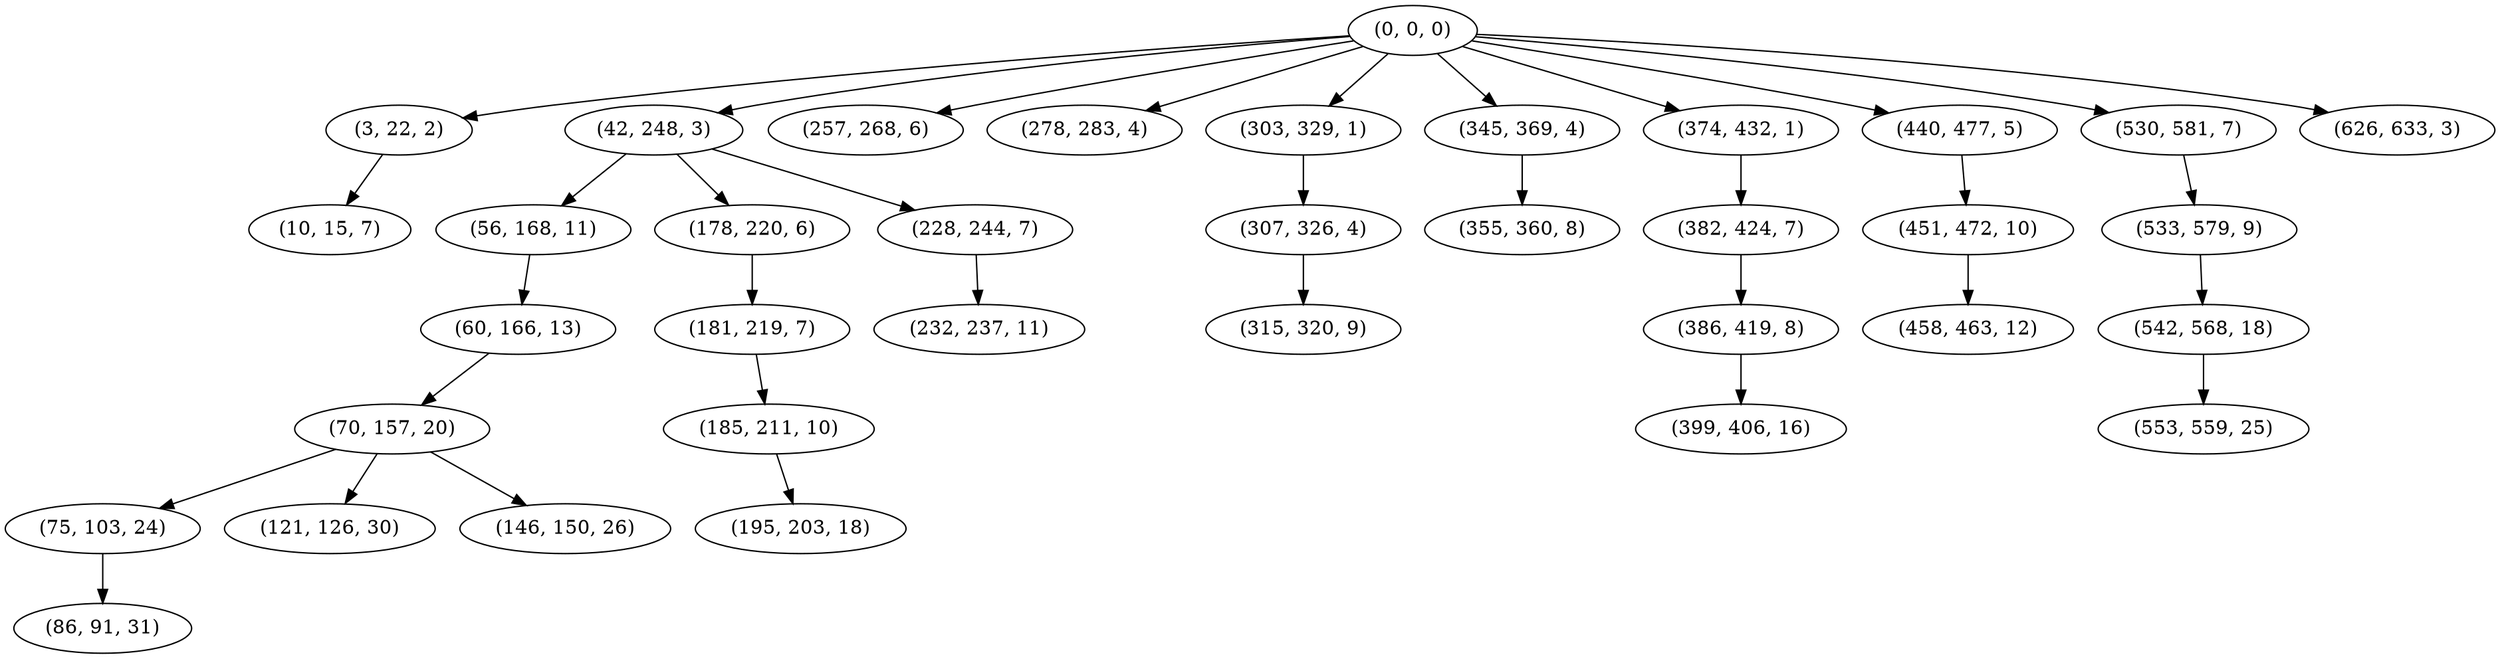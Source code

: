 digraph tree {
    "(0, 0, 0)";
    "(3, 22, 2)";
    "(10, 15, 7)";
    "(42, 248, 3)";
    "(56, 168, 11)";
    "(60, 166, 13)";
    "(70, 157, 20)";
    "(75, 103, 24)";
    "(86, 91, 31)";
    "(121, 126, 30)";
    "(146, 150, 26)";
    "(178, 220, 6)";
    "(181, 219, 7)";
    "(185, 211, 10)";
    "(195, 203, 18)";
    "(228, 244, 7)";
    "(232, 237, 11)";
    "(257, 268, 6)";
    "(278, 283, 4)";
    "(303, 329, 1)";
    "(307, 326, 4)";
    "(315, 320, 9)";
    "(345, 369, 4)";
    "(355, 360, 8)";
    "(374, 432, 1)";
    "(382, 424, 7)";
    "(386, 419, 8)";
    "(399, 406, 16)";
    "(440, 477, 5)";
    "(451, 472, 10)";
    "(458, 463, 12)";
    "(530, 581, 7)";
    "(533, 579, 9)";
    "(542, 568, 18)";
    "(553, 559, 25)";
    "(626, 633, 3)";
    "(0, 0, 0)" -> "(3, 22, 2)";
    "(0, 0, 0)" -> "(42, 248, 3)";
    "(0, 0, 0)" -> "(257, 268, 6)";
    "(0, 0, 0)" -> "(278, 283, 4)";
    "(0, 0, 0)" -> "(303, 329, 1)";
    "(0, 0, 0)" -> "(345, 369, 4)";
    "(0, 0, 0)" -> "(374, 432, 1)";
    "(0, 0, 0)" -> "(440, 477, 5)";
    "(0, 0, 0)" -> "(530, 581, 7)";
    "(0, 0, 0)" -> "(626, 633, 3)";
    "(3, 22, 2)" -> "(10, 15, 7)";
    "(42, 248, 3)" -> "(56, 168, 11)";
    "(42, 248, 3)" -> "(178, 220, 6)";
    "(42, 248, 3)" -> "(228, 244, 7)";
    "(56, 168, 11)" -> "(60, 166, 13)";
    "(60, 166, 13)" -> "(70, 157, 20)";
    "(70, 157, 20)" -> "(75, 103, 24)";
    "(70, 157, 20)" -> "(121, 126, 30)";
    "(70, 157, 20)" -> "(146, 150, 26)";
    "(75, 103, 24)" -> "(86, 91, 31)";
    "(178, 220, 6)" -> "(181, 219, 7)";
    "(181, 219, 7)" -> "(185, 211, 10)";
    "(185, 211, 10)" -> "(195, 203, 18)";
    "(228, 244, 7)" -> "(232, 237, 11)";
    "(303, 329, 1)" -> "(307, 326, 4)";
    "(307, 326, 4)" -> "(315, 320, 9)";
    "(345, 369, 4)" -> "(355, 360, 8)";
    "(374, 432, 1)" -> "(382, 424, 7)";
    "(382, 424, 7)" -> "(386, 419, 8)";
    "(386, 419, 8)" -> "(399, 406, 16)";
    "(440, 477, 5)" -> "(451, 472, 10)";
    "(451, 472, 10)" -> "(458, 463, 12)";
    "(530, 581, 7)" -> "(533, 579, 9)";
    "(533, 579, 9)" -> "(542, 568, 18)";
    "(542, 568, 18)" -> "(553, 559, 25)";
}
